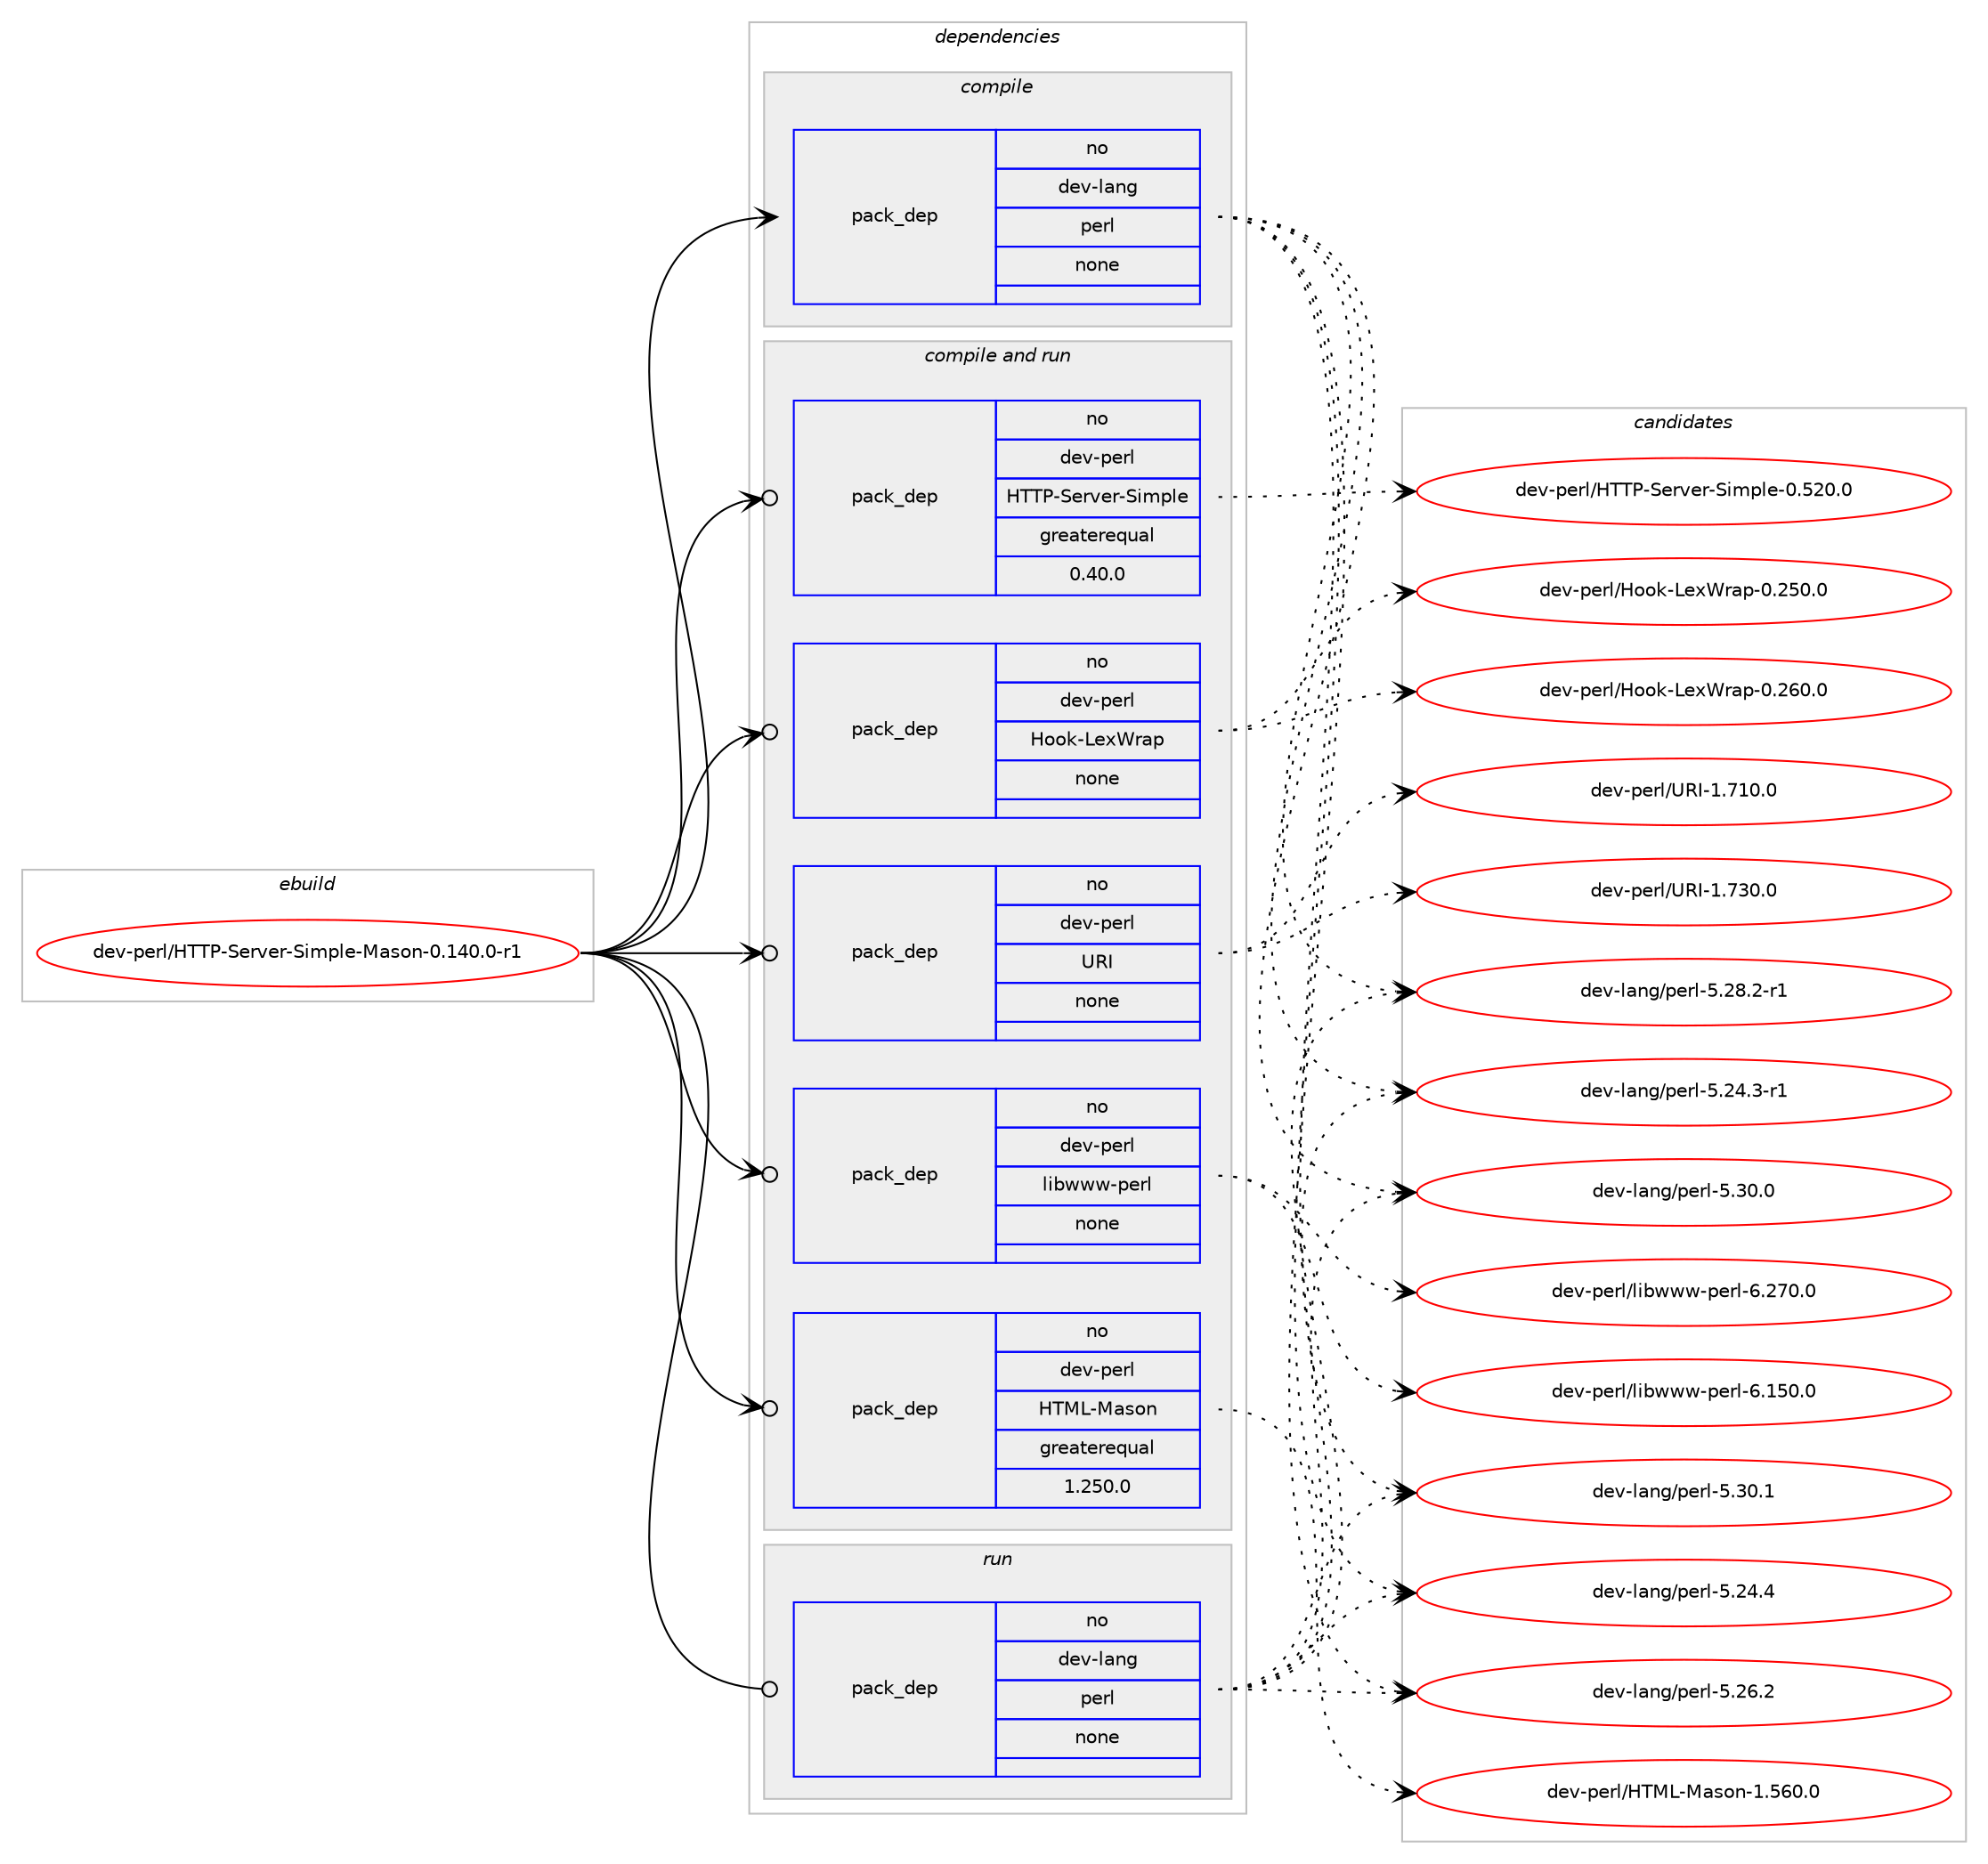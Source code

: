 digraph prolog {

# *************
# Graph options
# *************

newrank=true;
concentrate=true;
compound=true;
graph [rankdir=LR,fontname=Helvetica,fontsize=10,ranksep=1.5];#, ranksep=2.5, nodesep=0.2];
edge  [arrowhead=vee];
node  [fontname=Helvetica,fontsize=10];

# **********
# The ebuild
# **********

subgraph cluster_leftcol {
color=gray;
rank=same;
label=<<i>ebuild</i>>;
id [label="dev-perl/HTTP-Server-Simple-Mason-0.140.0-r1", color=red, width=4, href="../dev-perl/HTTP-Server-Simple-Mason-0.140.0-r1.svg"];
}

# ****************
# The dependencies
# ****************

subgraph cluster_midcol {
color=gray;
label=<<i>dependencies</i>>;
subgraph cluster_compile {
fillcolor="#eeeeee";
style=filled;
label=<<i>compile</i>>;
subgraph pack433790 {
dependency579210 [label=<<TABLE BORDER="0" CELLBORDER="1" CELLSPACING="0" CELLPADDING="4" WIDTH="220"><TR><TD ROWSPAN="6" CELLPADDING="30">pack_dep</TD></TR><TR><TD WIDTH="110">no</TD></TR><TR><TD>dev-lang</TD></TR><TR><TD>perl</TD></TR><TR><TD>none</TD></TR><TR><TD></TD></TR></TABLE>>, shape=none, color=blue];
}
id:e -> dependency579210:w [weight=20,style="solid",arrowhead="vee"];
}
subgraph cluster_compileandrun {
fillcolor="#eeeeee";
style=filled;
label=<<i>compile and run</i>>;
subgraph pack433791 {
dependency579211 [label=<<TABLE BORDER="0" CELLBORDER="1" CELLSPACING="0" CELLPADDING="4" WIDTH="220"><TR><TD ROWSPAN="6" CELLPADDING="30">pack_dep</TD></TR><TR><TD WIDTH="110">no</TD></TR><TR><TD>dev-perl</TD></TR><TR><TD>HTML-Mason</TD></TR><TR><TD>greaterequal</TD></TR><TR><TD>1.250.0</TD></TR></TABLE>>, shape=none, color=blue];
}
id:e -> dependency579211:w [weight=20,style="solid",arrowhead="odotvee"];
subgraph pack433792 {
dependency579212 [label=<<TABLE BORDER="0" CELLBORDER="1" CELLSPACING="0" CELLPADDING="4" WIDTH="220"><TR><TD ROWSPAN="6" CELLPADDING="30">pack_dep</TD></TR><TR><TD WIDTH="110">no</TD></TR><TR><TD>dev-perl</TD></TR><TR><TD>HTTP-Server-Simple</TD></TR><TR><TD>greaterequal</TD></TR><TR><TD>0.40.0</TD></TR></TABLE>>, shape=none, color=blue];
}
id:e -> dependency579212:w [weight=20,style="solid",arrowhead="odotvee"];
subgraph pack433793 {
dependency579213 [label=<<TABLE BORDER="0" CELLBORDER="1" CELLSPACING="0" CELLPADDING="4" WIDTH="220"><TR><TD ROWSPAN="6" CELLPADDING="30">pack_dep</TD></TR><TR><TD WIDTH="110">no</TD></TR><TR><TD>dev-perl</TD></TR><TR><TD>Hook-LexWrap</TD></TR><TR><TD>none</TD></TR><TR><TD></TD></TR></TABLE>>, shape=none, color=blue];
}
id:e -> dependency579213:w [weight=20,style="solid",arrowhead="odotvee"];
subgraph pack433794 {
dependency579214 [label=<<TABLE BORDER="0" CELLBORDER="1" CELLSPACING="0" CELLPADDING="4" WIDTH="220"><TR><TD ROWSPAN="6" CELLPADDING="30">pack_dep</TD></TR><TR><TD WIDTH="110">no</TD></TR><TR><TD>dev-perl</TD></TR><TR><TD>URI</TD></TR><TR><TD>none</TD></TR><TR><TD></TD></TR></TABLE>>, shape=none, color=blue];
}
id:e -> dependency579214:w [weight=20,style="solid",arrowhead="odotvee"];
subgraph pack433795 {
dependency579215 [label=<<TABLE BORDER="0" CELLBORDER="1" CELLSPACING="0" CELLPADDING="4" WIDTH="220"><TR><TD ROWSPAN="6" CELLPADDING="30">pack_dep</TD></TR><TR><TD WIDTH="110">no</TD></TR><TR><TD>dev-perl</TD></TR><TR><TD>libwww-perl</TD></TR><TR><TD>none</TD></TR><TR><TD></TD></TR></TABLE>>, shape=none, color=blue];
}
id:e -> dependency579215:w [weight=20,style="solid",arrowhead="odotvee"];
}
subgraph cluster_run {
fillcolor="#eeeeee";
style=filled;
label=<<i>run</i>>;
subgraph pack433796 {
dependency579216 [label=<<TABLE BORDER="0" CELLBORDER="1" CELLSPACING="0" CELLPADDING="4" WIDTH="220"><TR><TD ROWSPAN="6" CELLPADDING="30">pack_dep</TD></TR><TR><TD WIDTH="110">no</TD></TR><TR><TD>dev-lang</TD></TR><TR><TD>perl</TD></TR><TR><TD>none</TD></TR><TR><TD></TD></TR></TABLE>>, shape=none, color=blue];
}
id:e -> dependency579216:w [weight=20,style="solid",arrowhead="odot"];
}
}

# **************
# The candidates
# **************

subgraph cluster_choices {
rank=same;
color=gray;
label=<<i>candidates</i>>;

subgraph choice433790 {
color=black;
nodesep=1;
choice100101118451089711010347112101114108455346505246514511449 [label="dev-lang/perl-5.24.3-r1", color=red, width=4,href="../dev-lang/perl-5.24.3-r1.svg"];
choice10010111845108971101034711210111410845534650524652 [label="dev-lang/perl-5.24.4", color=red, width=4,href="../dev-lang/perl-5.24.4.svg"];
choice10010111845108971101034711210111410845534650544650 [label="dev-lang/perl-5.26.2", color=red, width=4,href="../dev-lang/perl-5.26.2.svg"];
choice100101118451089711010347112101114108455346505646504511449 [label="dev-lang/perl-5.28.2-r1", color=red, width=4,href="../dev-lang/perl-5.28.2-r1.svg"];
choice10010111845108971101034711210111410845534651484648 [label="dev-lang/perl-5.30.0", color=red, width=4,href="../dev-lang/perl-5.30.0.svg"];
choice10010111845108971101034711210111410845534651484649 [label="dev-lang/perl-5.30.1", color=red, width=4,href="../dev-lang/perl-5.30.1.svg"];
dependency579210:e -> choice100101118451089711010347112101114108455346505246514511449:w [style=dotted,weight="100"];
dependency579210:e -> choice10010111845108971101034711210111410845534650524652:w [style=dotted,weight="100"];
dependency579210:e -> choice10010111845108971101034711210111410845534650544650:w [style=dotted,weight="100"];
dependency579210:e -> choice100101118451089711010347112101114108455346505646504511449:w [style=dotted,weight="100"];
dependency579210:e -> choice10010111845108971101034711210111410845534651484648:w [style=dotted,weight="100"];
dependency579210:e -> choice10010111845108971101034711210111410845534651484649:w [style=dotted,weight="100"];
}
subgraph choice433791 {
color=black;
nodesep=1;
choice1001011184511210111410847728477764577971151111104549465354484648 [label="dev-perl/HTML-Mason-1.560.0", color=red, width=4,href="../dev-perl/HTML-Mason-1.560.0.svg"];
dependency579211:e -> choice1001011184511210111410847728477764577971151111104549465354484648:w [style=dotted,weight="100"];
}
subgraph choice433792 {
color=black;
nodesep=1;
choice100101118451121011141084772848480458310111411810111445831051091121081014548465350484648 [label="dev-perl/HTTP-Server-Simple-0.520.0", color=red, width=4,href="../dev-perl/HTTP-Server-Simple-0.520.0.svg"];
dependency579212:e -> choice100101118451121011141084772848480458310111411810111445831051091121081014548465350484648:w [style=dotted,weight="100"];
}
subgraph choice433793 {
color=black;
nodesep=1;
choice100101118451121011141084772111111107457610112087114971124548465053484648 [label="dev-perl/Hook-LexWrap-0.250.0", color=red, width=4,href="../dev-perl/Hook-LexWrap-0.250.0.svg"];
choice100101118451121011141084772111111107457610112087114971124548465054484648 [label="dev-perl/Hook-LexWrap-0.260.0", color=red, width=4,href="../dev-perl/Hook-LexWrap-0.260.0.svg"];
dependency579213:e -> choice100101118451121011141084772111111107457610112087114971124548465053484648:w [style=dotted,weight="100"];
dependency579213:e -> choice100101118451121011141084772111111107457610112087114971124548465054484648:w [style=dotted,weight="100"];
}
subgraph choice433794 {
color=black;
nodesep=1;
choice10010111845112101114108478582734549465549484648 [label="dev-perl/URI-1.710.0", color=red, width=4,href="../dev-perl/URI-1.710.0.svg"];
choice10010111845112101114108478582734549465551484648 [label="dev-perl/URI-1.730.0", color=red, width=4,href="../dev-perl/URI-1.730.0.svg"];
dependency579214:e -> choice10010111845112101114108478582734549465549484648:w [style=dotted,weight="100"];
dependency579214:e -> choice10010111845112101114108478582734549465551484648:w [style=dotted,weight="100"];
}
subgraph choice433795 {
color=black;
nodesep=1;
choice100101118451121011141084710810598119119119451121011141084554464953484648 [label="dev-perl/libwww-perl-6.150.0", color=red, width=4,href="../dev-perl/libwww-perl-6.150.0.svg"];
choice100101118451121011141084710810598119119119451121011141084554465055484648 [label="dev-perl/libwww-perl-6.270.0", color=red, width=4,href="../dev-perl/libwww-perl-6.270.0.svg"];
dependency579215:e -> choice100101118451121011141084710810598119119119451121011141084554464953484648:w [style=dotted,weight="100"];
dependency579215:e -> choice100101118451121011141084710810598119119119451121011141084554465055484648:w [style=dotted,weight="100"];
}
subgraph choice433796 {
color=black;
nodesep=1;
choice100101118451089711010347112101114108455346505246514511449 [label="dev-lang/perl-5.24.3-r1", color=red, width=4,href="../dev-lang/perl-5.24.3-r1.svg"];
choice10010111845108971101034711210111410845534650524652 [label="dev-lang/perl-5.24.4", color=red, width=4,href="../dev-lang/perl-5.24.4.svg"];
choice10010111845108971101034711210111410845534650544650 [label="dev-lang/perl-5.26.2", color=red, width=4,href="../dev-lang/perl-5.26.2.svg"];
choice100101118451089711010347112101114108455346505646504511449 [label="dev-lang/perl-5.28.2-r1", color=red, width=4,href="../dev-lang/perl-5.28.2-r1.svg"];
choice10010111845108971101034711210111410845534651484648 [label="dev-lang/perl-5.30.0", color=red, width=4,href="../dev-lang/perl-5.30.0.svg"];
choice10010111845108971101034711210111410845534651484649 [label="dev-lang/perl-5.30.1", color=red, width=4,href="../dev-lang/perl-5.30.1.svg"];
dependency579216:e -> choice100101118451089711010347112101114108455346505246514511449:w [style=dotted,weight="100"];
dependency579216:e -> choice10010111845108971101034711210111410845534650524652:w [style=dotted,weight="100"];
dependency579216:e -> choice10010111845108971101034711210111410845534650544650:w [style=dotted,weight="100"];
dependency579216:e -> choice100101118451089711010347112101114108455346505646504511449:w [style=dotted,weight="100"];
dependency579216:e -> choice10010111845108971101034711210111410845534651484648:w [style=dotted,weight="100"];
dependency579216:e -> choice10010111845108971101034711210111410845534651484649:w [style=dotted,weight="100"];
}
}

}
